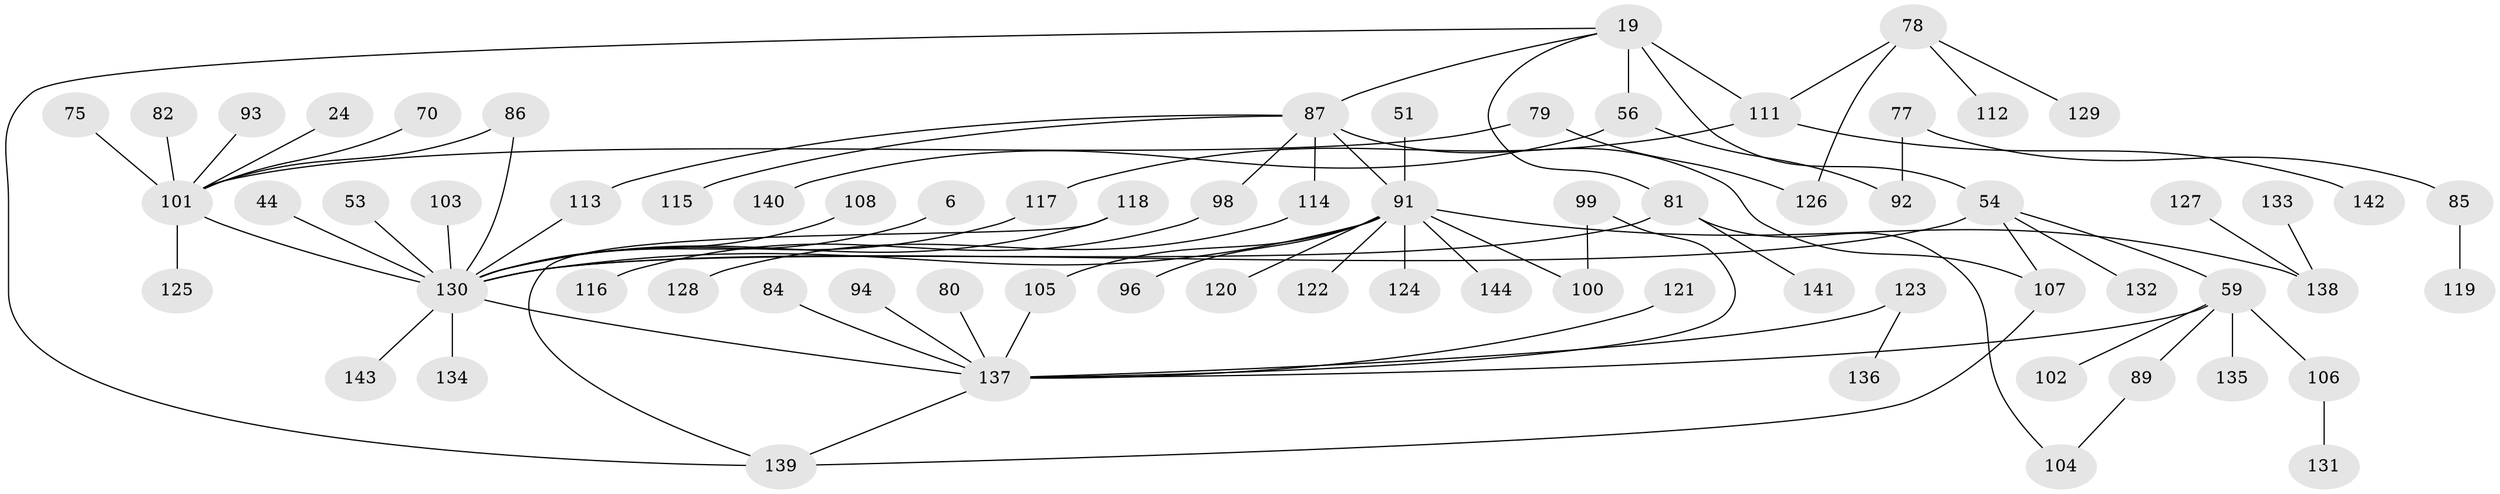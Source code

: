 // original degree distribution, {7: 0.006944444444444444, 6: 0.034722222222222224, 4: 0.125, 3: 0.13194444444444445, 1: 0.3541666666666667, 2: 0.3125, 5: 0.027777777777777776, 9: 0.006944444444444444}
// Generated by graph-tools (version 1.1) at 2025/44/03/04/25 21:44:47]
// undirected, 72 vertices, 85 edges
graph export_dot {
graph [start="1"]
  node [color=gray90,style=filled];
  6;
  19 [super="+8"];
  24;
  44;
  51;
  53;
  54 [super="+2+22"];
  56 [super="+33"];
  59 [super="+37+43"];
  70;
  75;
  77;
  78;
  79;
  80;
  81 [super="+42"];
  82;
  84;
  85;
  86 [super="+12+7"];
  87 [super="+55+49"];
  89;
  91 [super="+35+50+58+57"];
  92 [super="+76"];
  93;
  94;
  96;
  98 [super="+46"];
  99;
  100;
  101 [super="+90+25"];
  102;
  103 [super="+36"];
  104;
  105 [super="+15+31"];
  106;
  107 [super="+65+69+74+97"];
  108;
  111 [super="+67+95+68+110"];
  112;
  113 [super="+26"];
  114;
  115;
  116;
  117;
  118;
  119;
  120;
  121;
  122;
  123;
  124;
  125;
  126;
  127;
  128;
  129;
  130 [super="+83+11+71"];
  131;
  132;
  133;
  134;
  135;
  136;
  137 [super="+109+45+34+48+66+72+73"];
  138 [super="+28"];
  139 [super="+39"];
  140 [super="+52"];
  141;
  142;
  143;
  144;
  6 -- 130;
  19 -- 56 [weight=2];
  19 -- 54;
  19 -- 87;
  19 -- 111;
  19 -- 139;
  19 -- 81;
  24 -- 101;
  44 -- 130;
  51 -- 91;
  53 -- 130;
  54 -- 132;
  54 -- 59 [weight=2];
  54 -- 130 [weight=4];
  54 -- 107;
  56 -- 92;
  56 -- 140;
  59 -- 135;
  59 -- 89;
  59 -- 102;
  59 -- 106;
  59 -- 137;
  70 -- 101;
  75 -- 101;
  77 -- 85;
  77 -- 92;
  78 -- 112;
  78 -- 129;
  78 -- 126;
  78 -- 111;
  79 -- 126;
  79 -- 101;
  80 -- 137;
  81 -- 104;
  81 -- 130;
  81 -- 141;
  82 -- 101;
  84 -- 137;
  85 -- 119;
  86 -- 130 [weight=2];
  86 -- 101 [weight=2];
  87 -- 115;
  87 -- 114;
  87 -- 91 [weight=2];
  87 -- 113;
  87 -- 98;
  87 -- 107;
  89 -- 104;
  91 -- 100;
  91 -- 124;
  91 -- 96;
  91 -- 105;
  91 -- 144;
  91 -- 120;
  91 -- 122;
  91 -- 130 [weight=2];
  91 -- 138;
  93 -- 101;
  94 -- 137;
  98 -- 116;
  99 -- 100;
  99 -- 137;
  101 -- 130 [weight=3];
  101 -- 125;
  103 -- 130;
  105 -- 137;
  106 -- 131;
  107 -- 139;
  108 -- 130;
  111 -- 142;
  111 -- 117;
  113 -- 130;
  114 -- 128;
  117 -- 130;
  118 -- 139;
  118 -- 130;
  121 -- 137;
  123 -- 136;
  123 -- 137;
  127 -- 138;
  130 -- 134;
  130 -- 143;
  130 -- 137;
  133 -- 138;
  137 -- 139;
}
